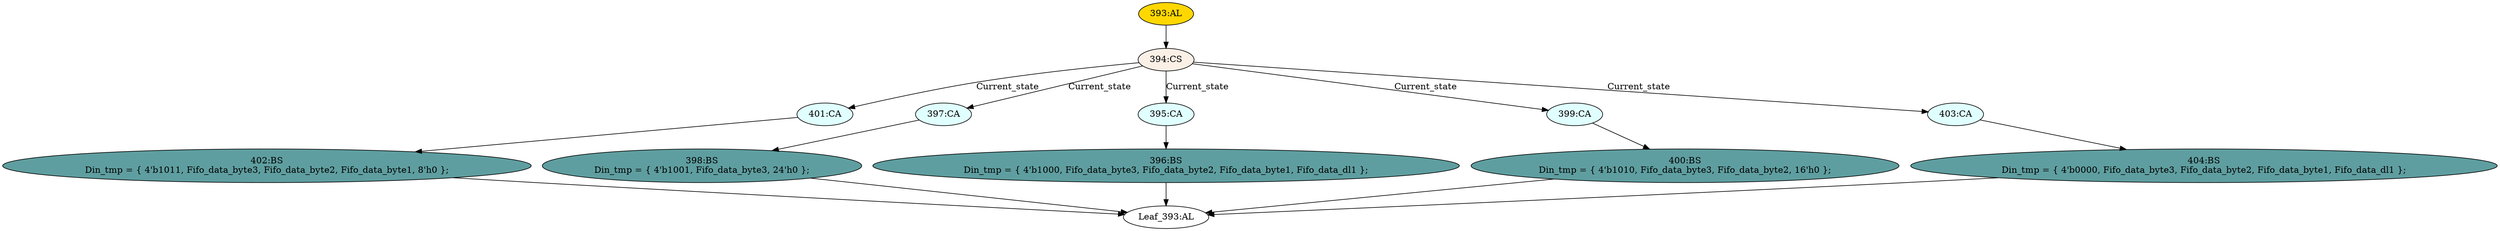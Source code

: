 strict digraph "" {
	node [label="\N"];
	"Leaf_393:AL"	 [def_var="['Din_tmp']",
		label="Leaf_393:AL"];
	"404:BS"	 [ast="<pyverilog.vparser.ast.BlockingSubstitution object at 0x7fbd1c2d1a50>",
		fillcolor=cadetblue,
		label="404:BS
Din_tmp = { 4'b0000, Fifo_data_byte3, Fifo_data_byte2, Fifo_data_byte1, Fifo_data_dl1 };",
		statements="[<pyverilog.vparser.ast.BlockingSubstitution object at 0x7fbd1c2d1a50>]",
		style=filled,
		typ=BlockingSubstitution];
	"404:BS" -> "Leaf_393:AL"	 [cond="[]",
		lineno=None];
	"401:CA"	 [ast="<pyverilog.vparser.ast.Case object at 0x7fbd1c2d1e50>",
		fillcolor=lightcyan,
		label="401:CA",
		statements="[]",
		style=filled,
		typ=Case];
	"402:BS"	 [ast="<pyverilog.vparser.ast.BlockingSubstitution object at 0x7fbd1c2d1ed0>",
		fillcolor=cadetblue,
		label="402:BS
Din_tmp = { 4'b1011, Fifo_data_byte3, Fifo_data_byte2, Fifo_data_byte1, 8'h0 };",
		statements="[<pyverilog.vparser.ast.BlockingSubstitution object at 0x7fbd1c2d1ed0>]",
		style=filled,
		typ=BlockingSubstitution];
	"401:CA" -> "402:BS"	 [cond="[]",
		lineno=None];
	"400:BS"	 [ast="<pyverilog.vparser.ast.BlockingSubstitution object at 0x7fbd1c2d4250>",
		fillcolor=cadetblue,
		label="400:BS
Din_tmp = { 4'b1010, Fifo_data_byte3, Fifo_data_byte2, 16'h0 };",
		statements="[<pyverilog.vparser.ast.BlockingSubstitution object at 0x7fbd1c2d4250>]",
		style=filled,
		typ=BlockingSubstitution];
	"400:BS" -> "Leaf_393:AL"	 [cond="[]",
		lineno=None];
	"394:CS"	 [ast="<pyverilog.vparser.ast.CaseStatement object at 0x7fbd1c2d4510>",
		fillcolor=linen,
		label="394:CS",
		statements="[]",
		style=filled,
		typ=CaseStatement];
	"394:CS" -> "401:CA"	 [cond="['Current_state']",
		label=Current_state,
		lineno=394];
	"397:CA"	 [ast="<pyverilog.vparser.ast.Case object at 0x7fbd1c2d4990>",
		fillcolor=lightcyan,
		label="397:CA",
		statements="[]",
		style=filled,
		typ=Case];
	"394:CS" -> "397:CA"	 [cond="['Current_state']",
		label=Current_state,
		lineno=394];
	"395:CA"	 [ast="<pyverilog.vparser.ast.Case object at 0x7fbd1c2d4610>",
		fillcolor=lightcyan,
		label="395:CA",
		statements="[]",
		style=filled,
		typ=Case];
	"394:CS" -> "395:CA"	 [cond="['Current_state']",
		label=Current_state,
		lineno=394];
	"399:CA"	 [ast="<pyverilog.vparser.ast.Case object at 0x7fbd1c2d4c50>",
		fillcolor=lightcyan,
		label="399:CA",
		statements="[]",
		style=filled,
		typ=Case];
	"394:CS" -> "399:CA"	 [cond="['Current_state']",
		label=Current_state,
		lineno=394];
	"403:CA"	 [ast="<pyverilog.vparser.ast.Case object at 0x7fbd1c2d4cd0>",
		fillcolor=lightcyan,
		label="403:CA",
		statements="[]",
		style=filled,
		typ=Case];
	"394:CS" -> "403:CA"	 [cond="['Current_state']",
		label=Current_state,
		lineno=394];
	"398:BS"	 [ast="<pyverilog.vparser.ast.BlockingSubstitution object at 0x7fbd1c2d4a10>",
		fillcolor=cadetblue,
		label="398:BS
Din_tmp = { 4'b1001, Fifo_data_byte3, 24'h0 };",
		statements="[<pyverilog.vparser.ast.BlockingSubstitution object at 0x7fbd1c2d4a10>]",
		style=filled,
		typ=BlockingSubstitution];
	"398:BS" -> "Leaf_393:AL"	 [cond="[]",
		lineno=None];
	"402:BS" -> "Leaf_393:AL"	 [cond="[]",
		lineno=None];
	"397:CA" -> "398:BS"	 [cond="[]",
		lineno=None];
	"393:AL"	 [ast="<pyverilog.vparser.ast.Always object at 0x7fbd1c2d4d50>",
		clk_sens=False,
		fillcolor=gold,
		label="393:AL",
		sens="['Fifo_data_byte1', 'Fifo_data_dl1', 'Fifo_data_byte3', 'Fifo_data_byte2']",
		statements="[]",
		style=filled,
		typ=Always,
		use_var="['Fifo_data_byte1', 'Fifo_data_dl1', 'Fifo_data_byte3', 'Fifo_data_byte2', 'Current_state']"];
	"393:AL" -> "394:CS"	 [cond="[]",
		lineno=None];
	"396:BS"	 [ast="<pyverilog.vparser.ast.BlockingSubstitution object at 0x7fbd1c2ba210>",
		fillcolor=cadetblue,
		label="396:BS
Din_tmp = { 4'b1000, Fifo_data_byte3, Fifo_data_byte2, Fifo_data_byte1, Fifo_data_dl1 };",
		statements="[<pyverilog.vparser.ast.BlockingSubstitution object at 0x7fbd1c2ba210>]",
		style=filled,
		typ=BlockingSubstitution];
	"395:CA" -> "396:BS"	 [cond="[]",
		lineno=None];
	"396:BS" -> "Leaf_393:AL"	 [cond="[]",
		lineno=None];
	"399:CA" -> "400:BS"	 [cond="[]",
		lineno=None];
	"403:CA" -> "404:BS"	 [cond="[]",
		lineno=None];
}
